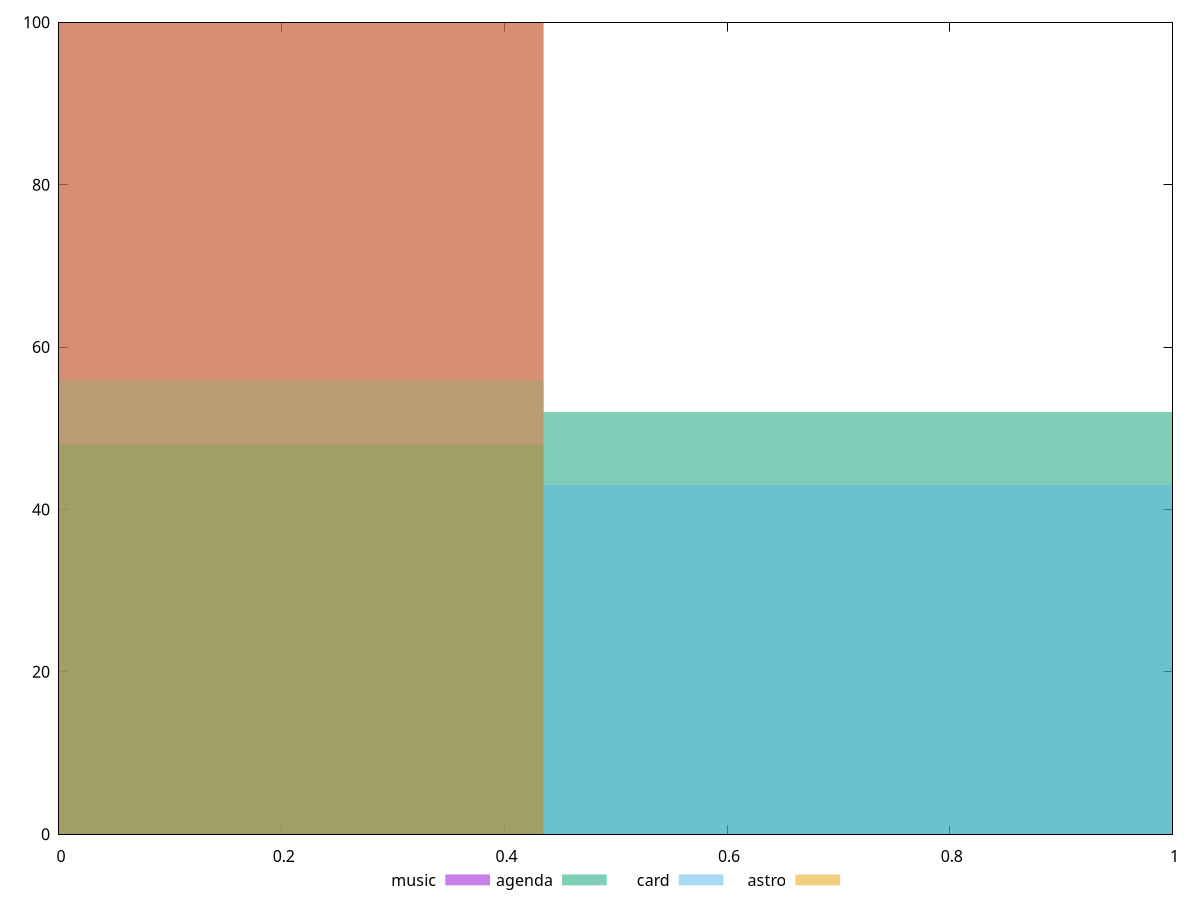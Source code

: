 reset

$music <<EOF
0 100
EOF

$agenda <<EOF
0 48
0.8701412460886858 52
EOF

$card <<EOF
0 56
0.8701412460886858 43
EOF

$astro <<EOF
0 100
EOF

set key outside below
set boxwidth 0.8701412460886858
set xrange [0:1]
set yrange [0:100]
set trange [0:100]
set style fill transparent solid 0.5 noborder
set terminal svg size 640, 520 enhanced background rgb 'white'
set output "reports/report_00027_2021-02-24T12-40-31.850Z/max-potential-fid/comparison/histogram/all_score.svg"

plot $music title "music" with boxes, \
     $agenda title "agenda" with boxes, \
     $card title "card" with boxes, \
     $astro title "astro" with boxes

reset
